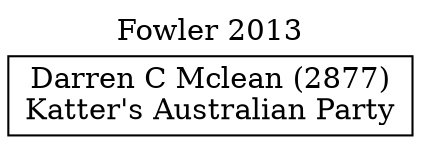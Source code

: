 // House preference flow
digraph "Darren C Mclean (2877)_Fowler_2013" {
	graph [label="Fowler 2013" labelloc=t mclimit=10]
	node [shape=box]
	"Darren C Mclean (2877)" [label="Darren C Mclean (2877)
Katter's Australian Party"]
}
